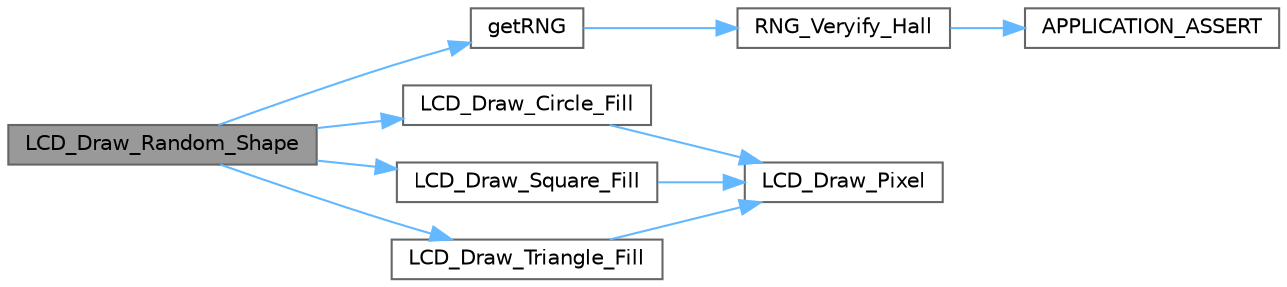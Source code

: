 digraph "LCD_Draw_Random_Shape"
{
 // LATEX_PDF_SIZE
  bgcolor="transparent";
  edge [fontname=Helvetica,fontsize=10,labelfontname=Helvetica,labelfontsize=10];
  node [fontname=Helvetica,fontsize=10,shape=box,height=0.2,width=0.4];
  rankdir="LR";
  Node1 [id="Node000001",label="LCD_Draw_Random_Shape",height=0.2,width=0.4,color="gray40", fillcolor="grey60", style="filled", fontcolor="black",tooltip="Draws a random shape (circle, square, or triangle) on the screen."];
  Node1 -> Node2 [id="edge1_Node000001_Node000002",color="steelblue1",style="solid",tooltip=" "];
  Node2 [id="Node000002",label="getRNG",height=0.2,width=0.4,color="grey40", fillcolor="white", style="filled",URL="$_r_n_g___driver_8c.html#aaf37a9c7260224d7c9a7646bbe293aea",tooltip="Generates and returns a random number."];
  Node2 -> Node3 [id="edge2_Node000002_Node000003",color="steelblue1",style="solid",tooltip=" "];
  Node3 [id="Node000003",label="RNG_Veryify_Hall",height=0.2,width=0.4,color="grey40", fillcolor="white", style="filled",URL="$_r_n_g___driver_8c.html#a32f7c5bab6ba6238a4e8b51bed0ff6bf",tooltip=" "];
  Node3 -> Node4 [id="edge3_Node000003_Node000004",color="steelblue1",style="solid",tooltip=" "];
  Node4 [id="Node000004",label="APPLICATION_ASSERT",height=0.2,width=0.4,color="grey40", fillcolor="white", style="filled",URL="$_error_handling_8c.html#a677a839c1cbb6a0011d1bb3288c230c4",tooltip="Asserts a condition in the application."];
  Node1 -> Node5 [id="edge4_Node000001_Node000005",color="steelblue1",style="solid",tooltip=" "];
  Node5 [id="Node000005",label="LCD_Draw_Circle_Fill",height=0.2,width=0.4,color="grey40", fillcolor="white", style="filled",URL="$_l_c_d___driver_8c.html#ad100093c753ae9ae5d6a5a193dd22b36",tooltip="Draws a filled circle on the screen."];
  Node5 -> Node6 [id="edge5_Node000005_Node000006",color="steelblue1",style="solid",tooltip=" "];
  Node6 [id="Node000006",label="LCD_Draw_Pixel",height=0.2,width=0.4,color="grey40", fillcolor="white", style="filled",URL="$_l_c_d___driver_8c.html#a1fcee343bead66e79958b5d243fcaabb",tooltip=" "];
  Node1 -> Node7 [id="edge6_Node000001_Node000007",color="steelblue1",style="solid",tooltip=" "];
  Node7 [id="Node000007",label="LCD_Draw_Square_Fill",height=0.2,width=0.4,color="grey40", fillcolor="white", style="filled",URL="$_l_c_d___driver_8c.html#a9de22188d14a9f98bfd6f139a2d24ed1",tooltip="Draws a filled square on the screen."];
  Node7 -> Node6 [id="edge7_Node000007_Node000006",color="steelblue1",style="solid",tooltip=" "];
  Node1 -> Node8 [id="edge8_Node000001_Node000008",color="steelblue1",style="solid",tooltip=" "];
  Node8 [id="Node000008",label="LCD_Draw_Triangle_Fill",height=0.2,width=0.4,color="grey40", fillcolor="white", style="filled",URL="$_l_c_d___driver_8c.html#a3ffcfea805c609a28d26408c947237dd",tooltip="Draws a filled triangle on the screen."];
  Node8 -> Node6 [id="edge9_Node000008_Node000006",color="steelblue1",style="solid",tooltip=" "];
}
